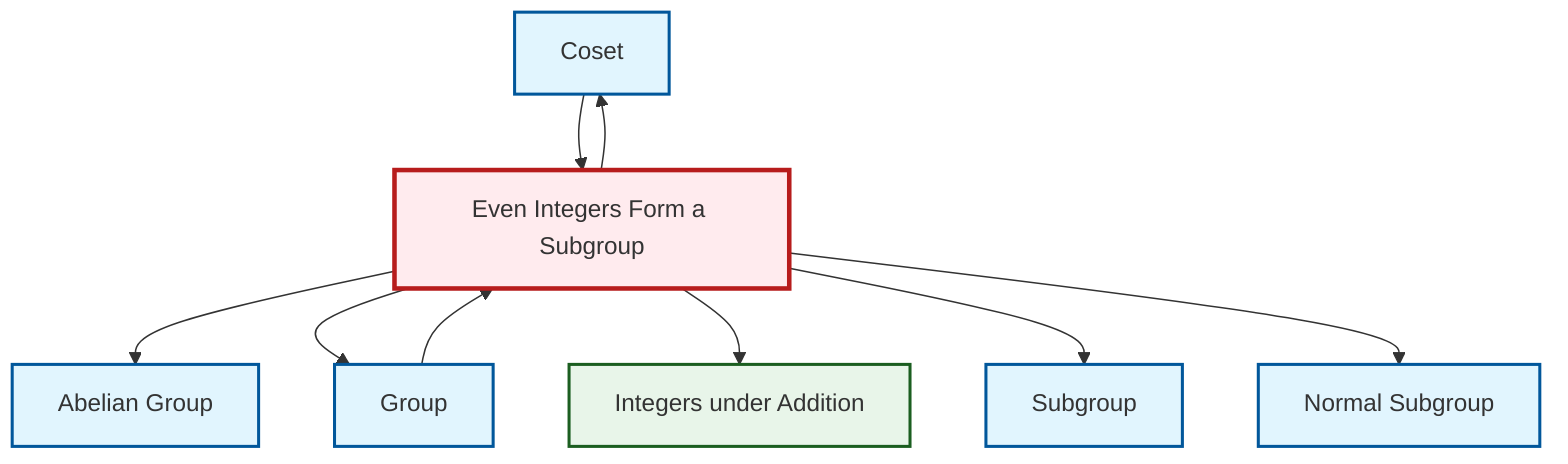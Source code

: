 graph TD
    classDef definition fill:#e1f5fe,stroke:#01579b,stroke-width:2px
    classDef theorem fill:#f3e5f5,stroke:#4a148c,stroke-width:2px
    classDef axiom fill:#fff3e0,stroke:#e65100,stroke-width:2px
    classDef example fill:#e8f5e9,stroke:#1b5e20,stroke-width:2px
    classDef current fill:#ffebee,stroke:#b71c1c,stroke-width:3px
    def-coset["Coset"]:::definition
    def-abelian-group["Abelian Group"]:::definition
    ex-integers-addition["Integers under Addition"]:::example
    def-normal-subgroup["Normal Subgroup"]:::definition
    ex-even-integers-subgroup["Even Integers Form a Subgroup"]:::example
    def-subgroup["Subgroup"]:::definition
    def-group["Group"]:::definition
    ex-even-integers-subgroup --> def-coset
    ex-even-integers-subgroup --> def-abelian-group
    ex-even-integers-subgroup --> def-group
    ex-even-integers-subgroup --> ex-integers-addition
    ex-even-integers-subgroup --> def-subgroup
    def-coset --> ex-even-integers-subgroup
    ex-even-integers-subgroup --> def-normal-subgroup
    def-group --> ex-even-integers-subgroup
    class ex-even-integers-subgroup current